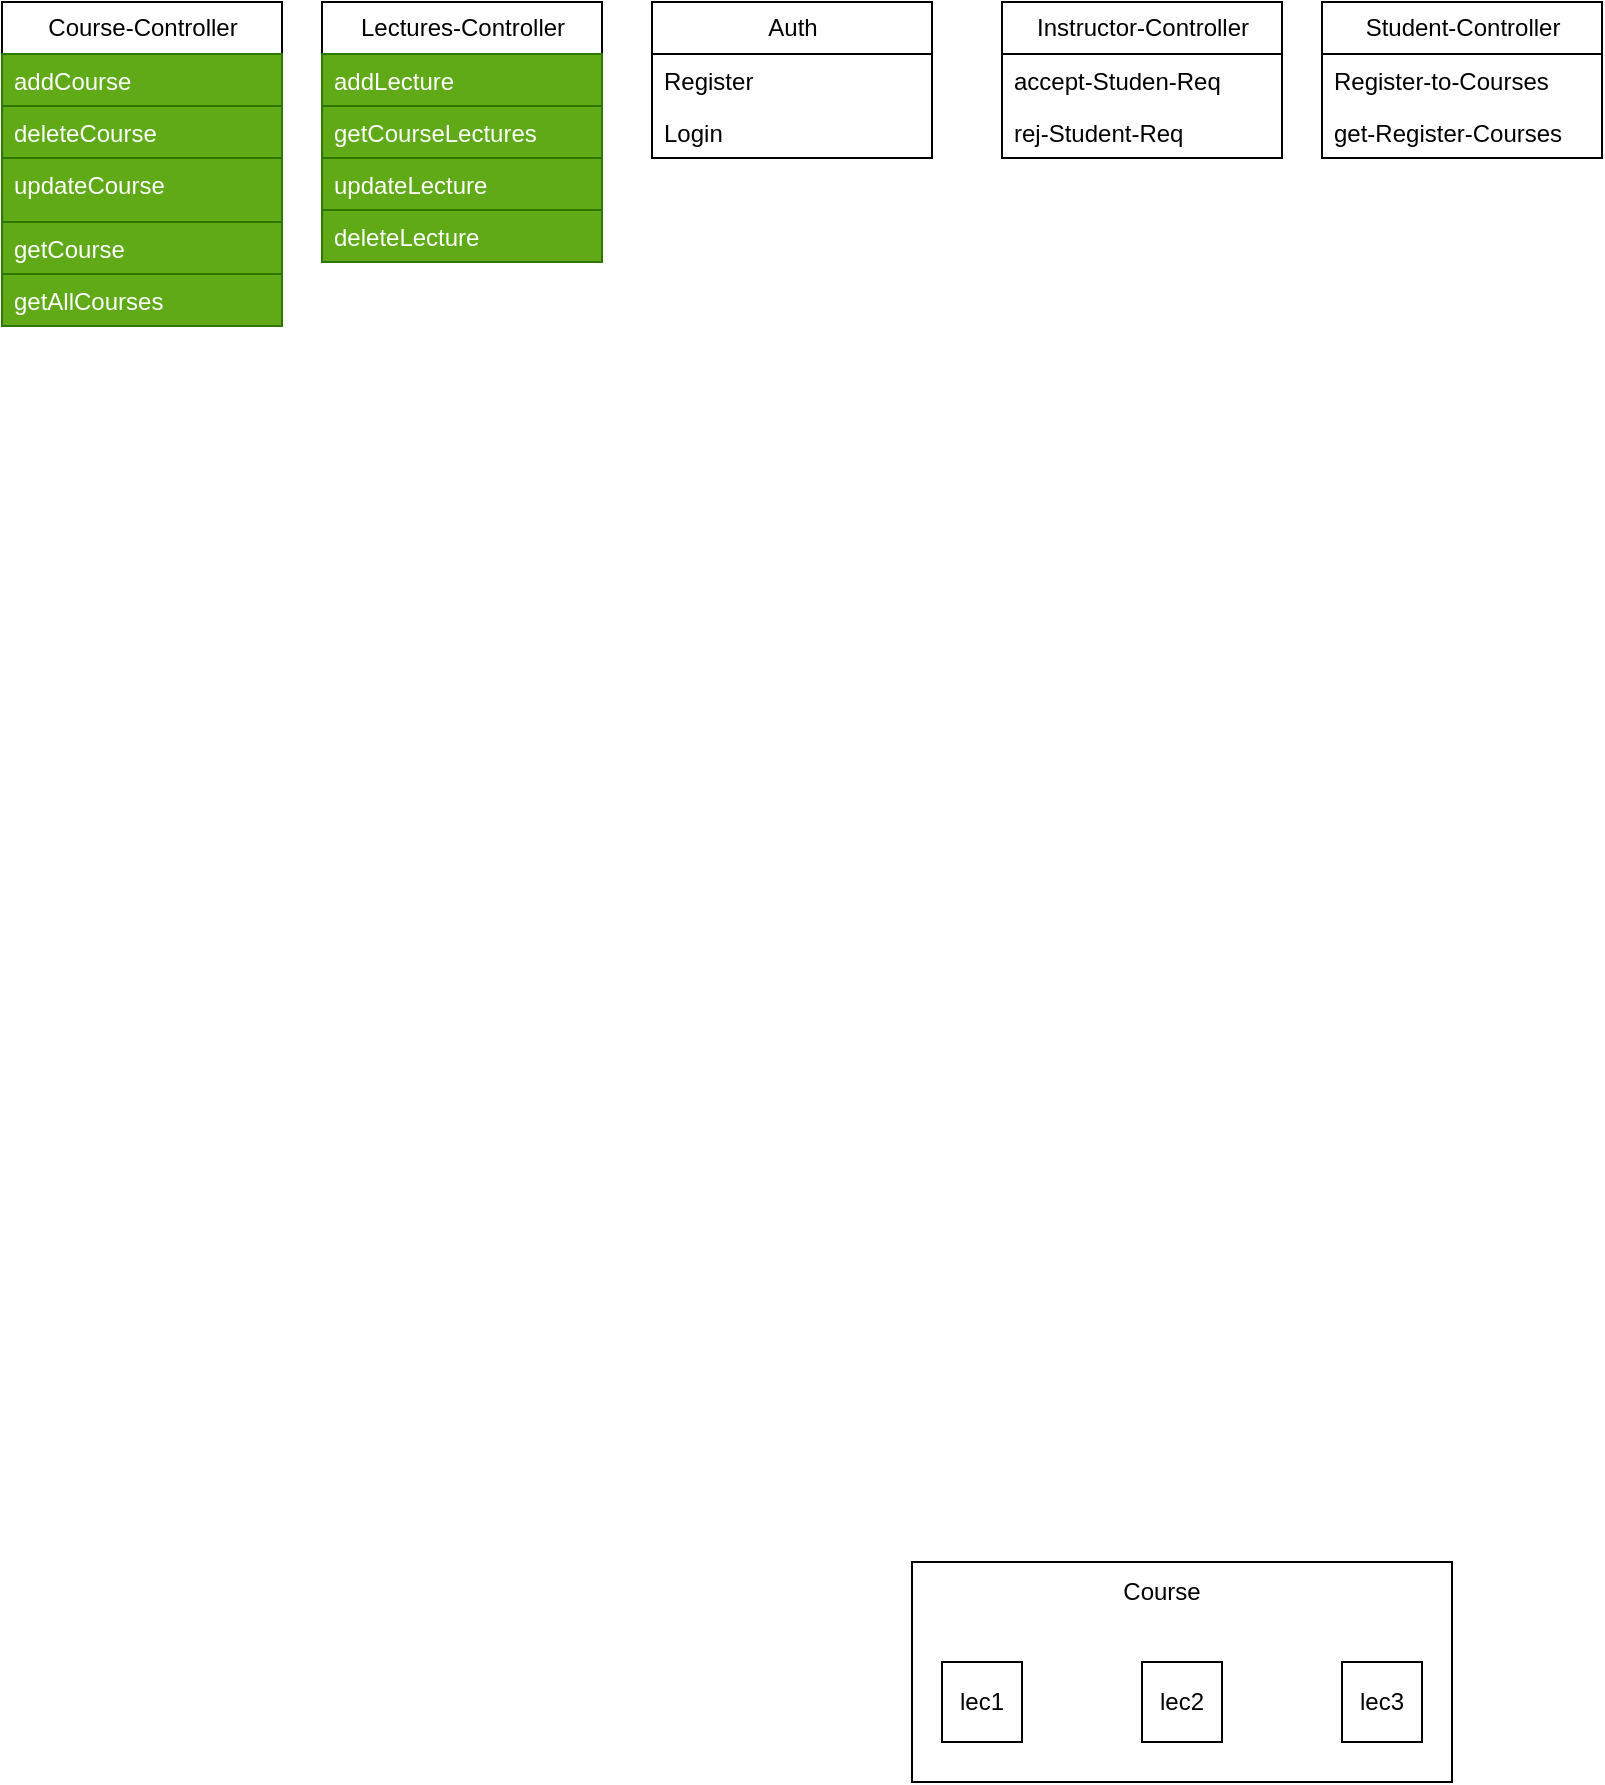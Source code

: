 <mxfile>
    <diagram id="Vg16QmLfmUjMMOZySlp7" name="Page-1">
        <mxGraphModel dx="854" dy="319" grid="1" gridSize="10" guides="1" tooltips="1" connect="1" arrows="1" fold="1" page="1" pageScale="1" pageWidth="850" pageHeight="1100" math="0" shadow="0">
            <root>
                <mxCell id="0"/>
                <mxCell id="1" parent="0"/>
                <mxCell id="2" value="Course-Controller&lt;br&gt;" style="swimlane;fontStyle=0;childLayout=stackLayout;horizontal=1;startSize=26;fillColor=none;horizontalStack=0;resizeParent=1;resizeParentMax=0;resizeLast=0;collapsible=1;marginBottom=0;html=1;" parent="1" vertex="1">
                    <mxGeometry x="40" y="100" width="140" height="162" as="geometry">
                        <mxRectangle x="40" y="100" width="80" height="30" as="alternateBounds"/>
                    </mxGeometry>
                </mxCell>
                <mxCell id="3" value="addCourse" style="text;strokeColor=#2D7600;fillColor=#60a917;align=left;verticalAlign=top;spacingLeft=4;spacingRight=4;overflow=hidden;rotatable=0;points=[[0,0.5],[1,0.5]];portConstraint=eastwest;whiteSpace=wrap;html=1;fontColor=#ffffff;" parent="2" vertex="1">
                    <mxGeometry y="26" width="140" height="26" as="geometry"/>
                </mxCell>
                <mxCell id="4" value="deleteCourse" style="text;strokeColor=#2D7600;fillColor=#60a917;align=left;verticalAlign=top;spacingLeft=4;spacingRight=4;overflow=hidden;rotatable=0;points=[[0,0.5],[1,0.5]];portConstraint=eastwest;whiteSpace=wrap;html=1;fontColor=#ffffff;" parent="2" vertex="1">
                    <mxGeometry y="52" width="140" height="26" as="geometry"/>
                </mxCell>
                <mxCell id="5" value="updateCourse" style="text;strokeColor=#2D7600;fillColor=#60a917;align=left;verticalAlign=top;spacingLeft=4;spacingRight=4;overflow=hidden;rotatable=0;points=[[0,0.5],[1,0.5]];portConstraint=eastwest;whiteSpace=wrap;html=1;fontColor=#ffffff;" parent="2" vertex="1">
                    <mxGeometry y="78" width="140" height="32" as="geometry"/>
                </mxCell>
                <mxCell id="18" value="getCourse" style="text;strokeColor=#2D7600;fillColor=#60a917;align=left;verticalAlign=top;spacingLeft=4;spacingRight=4;overflow=hidden;rotatable=0;points=[[0,0.5],[1,0.5]];portConstraint=eastwest;whiteSpace=wrap;html=1;fontColor=#ffffff;" parent="2" vertex="1">
                    <mxGeometry y="110" width="140" height="26" as="geometry"/>
                </mxCell>
                <mxCell id="17" value="getAllCourses&lt;br&gt;" style="text;strokeColor=#2D7600;fillColor=#60a917;align=left;verticalAlign=top;spacingLeft=4;spacingRight=4;overflow=hidden;rotatable=0;points=[[0,0.5],[1,0.5]];portConstraint=eastwest;whiteSpace=wrap;html=1;fontColor=#ffffff;" parent="2" vertex="1">
                    <mxGeometry y="136" width="140" height="26" as="geometry"/>
                </mxCell>
                <mxCell id="20" value="Instructor-Controller" style="swimlane;fontStyle=0;childLayout=stackLayout;horizontal=1;startSize=26;fillColor=none;horizontalStack=0;resizeParent=1;resizeParentMax=0;resizeLast=0;collapsible=1;marginBottom=0;html=1;" parent="1" vertex="1">
                    <mxGeometry x="540" y="100" width="140" height="78" as="geometry">
                        <mxRectangle x="40" y="100" width="80" height="30" as="alternateBounds"/>
                    </mxGeometry>
                </mxCell>
                <mxCell id="21" value="accept-Studen-Req" style="text;strokeColor=none;fillColor=none;align=left;verticalAlign=top;spacingLeft=4;spacingRight=4;overflow=hidden;rotatable=0;points=[[0,0.5],[1,0.5]];portConstraint=eastwest;whiteSpace=wrap;html=1;" parent="20" vertex="1">
                    <mxGeometry y="26" width="140" height="26" as="geometry"/>
                </mxCell>
                <mxCell id="22" value="rej-Student-Req" style="text;strokeColor=none;fillColor=none;align=left;verticalAlign=top;spacingLeft=4;spacingRight=4;overflow=hidden;rotatable=0;points=[[0,0.5],[1,0.5]];portConstraint=eastwest;whiteSpace=wrap;html=1;" parent="20" vertex="1">
                    <mxGeometry y="52" width="140" height="26" as="geometry"/>
                </mxCell>
                <mxCell id="35" value="Student-Controller" style="swimlane;fontStyle=0;childLayout=stackLayout;horizontal=1;startSize=26;fillColor=none;horizontalStack=0;resizeParent=1;resizeParentMax=0;resizeLast=0;collapsible=1;marginBottom=0;html=1;" parent="1" vertex="1">
                    <mxGeometry x="700" y="100" width="140" height="78" as="geometry">
                        <mxRectangle x="40" y="100" width="80" height="30" as="alternateBounds"/>
                    </mxGeometry>
                </mxCell>
                <mxCell id="36" value="Register-to-Courses&lt;br&gt;" style="text;strokeColor=none;fillColor=none;align=left;verticalAlign=top;spacingLeft=4;spacingRight=4;overflow=hidden;rotatable=0;points=[[0,0.5],[1,0.5]];portConstraint=eastwest;whiteSpace=wrap;html=1;" parent="35" vertex="1">
                    <mxGeometry y="26" width="140" height="26" as="geometry"/>
                </mxCell>
                <mxCell id="37" value="get-Register-Courses&lt;br&gt;&lt;br&gt;" style="text;strokeColor=none;fillColor=none;align=left;verticalAlign=top;spacingLeft=4;spacingRight=4;overflow=hidden;rotatable=0;points=[[0,0.5],[1,0.5]];portConstraint=eastwest;whiteSpace=wrap;html=1;" parent="35" vertex="1">
                    <mxGeometry y="52" width="140" height="26" as="geometry"/>
                </mxCell>
                <mxCell id="39" value="" style="rounded=0;whiteSpace=wrap;html=1;" vertex="1" parent="1">
                    <mxGeometry x="495" y="880" width="270" height="110" as="geometry"/>
                </mxCell>
                <mxCell id="40" value="" style="whiteSpace=wrap;html=1;aspect=fixed;" vertex="1" parent="1">
                    <mxGeometry x="510" y="930" width="40" height="40" as="geometry"/>
                </mxCell>
                <mxCell id="42" value="" style="whiteSpace=wrap;html=1;aspect=fixed;" vertex="1" parent="1">
                    <mxGeometry x="610" y="930" width="40" height="40" as="geometry"/>
                </mxCell>
                <mxCell id="44" value="" style="whiteSpace=wrap;html=1;aspect=fixed;" vertex="1" parent="1">
                    <mxGeometry x="710" y="930" width="40" height="40" as="geometry"/>
                </mxCell>
                <mxCell id="45" value="Course" style="text;html=1;strokeColor=none;fillColor=none;align=center;verticalAlign=middle;whiteSpace=wrap;rounded=0;" vertex="1" parent="1">
                    <mxGeometry x="590" y="880" width="60" height="30" as="geometry"/>
                </mxCell>
                <mxCell id="46" value="lec1" style="text;html=1;strokeColor=none;fillColor=none;align=center;verticalAlign=middle;whiteSpace=wrap;rounded=0;" vertex="1" parent="1">
                    <mxGeometry x="505" y="940" width="50" height="20" as="geometry"/>
                </mxCell>
                <mxCell id="47" value="lec2" style="text;html=1;strokeColor=none;fillColor=none;align=center;verticalAlign=middle;whiteSpace=wrap;rounded=0;" vertex="1" parent="1">
                    <mxGeometry x="605" y="940" width="50" height="20" as="geometry"/>
                </mxCell>
                <mxCell id="48" value="lec3" style="text;html=1;strokeColor=none;fillColor=none;align=center;verticalAlign=middle;whiteSpace=wrap;rounded=0;" vertex="1" parent="1">
                    <mxGeometry x="705" y="935" width="50" height="30" as="geometry"/>
                </mxCell>
                <mxCell id="49" value="Lectures-Controller" style="swimlane;fontStyle=0;childLayout=stackLayout;horizontal=1;startSize=26;fillColor=none;horizontalStack=0;resizeParent=1;resizeParentMax=0;resizeLast=0;collapsible=1;marginBottom=0;html=1;" vertex="1" parent="1">
                    <mxGeometry x="200" y="100" width="140" height="130" as="geometry">
                        <mxRectangle x="40" y="100" width="80" height="30" as="alternateBounds"/>
                    </mxGeometry>
                </mxCell>
                <mxCell id="32" value="addLecture" style="text;strokeColor=#2D7600;fillColor=#60a917;align=left;verticalAlign=top;spacingLeft=4;spacingRight=4;overflow=hidden;rotatable=0;points=[[0,0.5],[1,0.5]];portConstraint=eastwest;whiteSpace=wrap;html=1;fontColor=#ffffff;" parent="49" vertex="1">
                    <mxGeometry y="26" width="140" height="26" as="geometry"/>
                </mxCell>
                <mxCell id="52" value="getCourseLectures&lt;br&gt;" style="text;strokeColor=#2D7600;fillColor=#60a917;align=left;verticalAlign=top;spacingLeft=4;spacingRight=4;overflow=hidden;rotatable=0;points=[[0,0.5],[1,0.5]];portConstraint=eastwest;whiteSpace=wrap;html=1;fontColor=#ffffff;" vertex="1" parent="49">
                    <mxGeometry y="52" width="140" height="26" as="geometry"/>
                </mxCell>
                <mxCell id="34" value="updateLecture" style="text;strokeColor=#2D7600;fillColor=#60a917;align=left;verticalAlign=top;spacingLeft=4;spacingRight=4;overflow=hidden;rotatable=0;points=[[0,0.5],[1,0.5]];portConstraint=eastwest;whiteSpace=wrap;html=1;fontColor=#ffffff;" parent="49" vertex="1">
                    <mxGeometry y="78" width="140" height="26" as="geometry"/>
                </mxCell>
                <mxCell id="33" value="deleteLecture" style="text;strokeColor=#2D7600;fillColor=#60a917;align=left;verticalAlign=top;spacingLeft=4;spacingRight=4;overflow=hidden;rotatable=0;points=[[0,0.5],[1,0.5]];portConstraint=eastwest;whiteSpace=wrap;html=1;fontColor=#ffffff;" parent="49" vertex="1">
                    <mxGeometry y="104" width="140" height="26" as="geometry"/>
                </mxCell>
                <mxCell id="53" value="Auth" style="swimlane;fontStyle=0;childLayout=stackLayout;horizontal=1;startSize=26;fillColor=none;horizontalStack=0;resizeParent=1;resizeParentMax=0;resizeLast=0;collapsible=1;marginBottom=0;html=1;" vertex="1" parent="1">
                    <mxGeometry x="365" y="100" width="140" height="78" as="geometry">
                        <mxRectangle x="40" y="100" width="80" height="30" as="alternateBounds"/>
                    </mxGeometry>
                </mxCell>
                <mxCell id="54" value="Register" style="text;strokeColor=none;fillColor=none;align=left;verticalAlign=top;spacingLeft=4;spacingRight=4;overflow=hidden;rotatable=0;points=[[0,0.5],[1,0.5]];portConstraint=eastwest;whiteSpace=wrap;html=1;" vertex="1" parent="53">
                    <mxGeometry y="26" width="140" height="26" as="geometry"/>
                </mxCell>
                <mxCell id="55" value="Login" style="text;strokeColor=none;fillColor=none;align=left;verticalAlign=top;spacingLeft=4;spacingRight=4;overflow=hidden;rotatable=0;points=[[0,0.5],[1,0.5]];portConstraint=eastwest;whiteSpace=wrap;html=1;" vertex="1" parent="53">
                    <mxGeometry y="52" width="140" height="26" as="geometry"/>
                </mxCell>
            </root>
        </mxGraphModel>
    </diagram>
</mxfile>